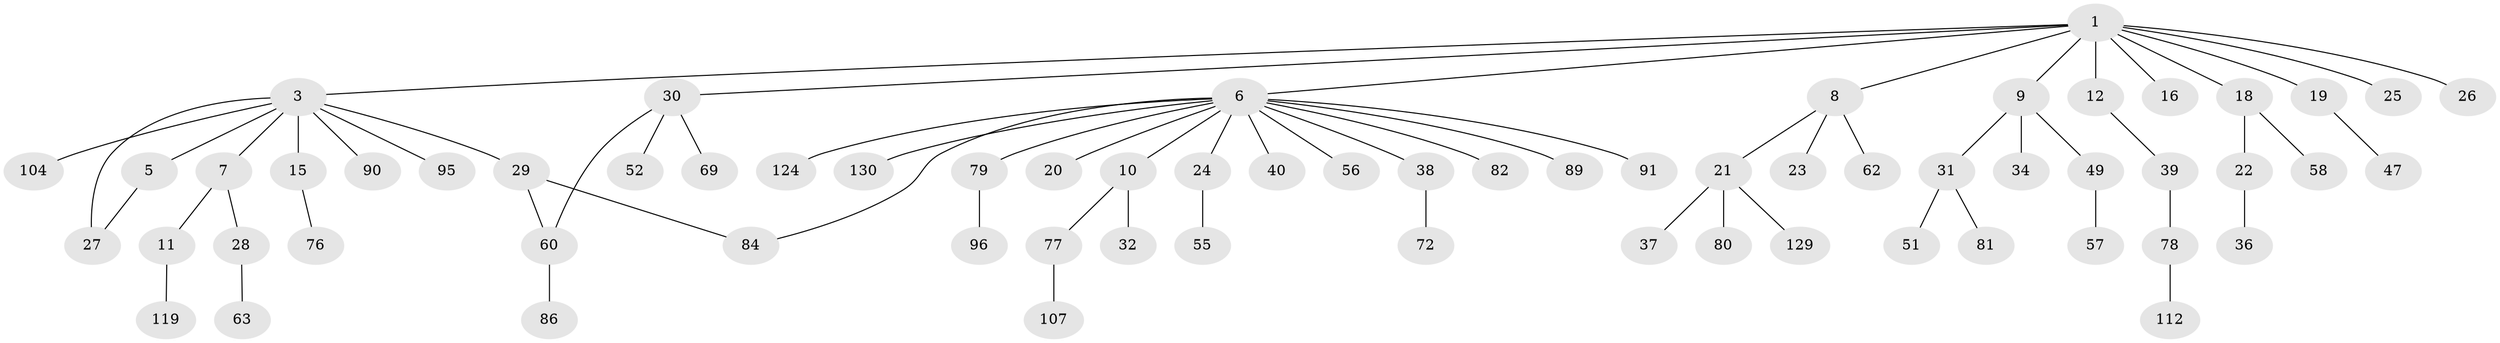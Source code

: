 // original degree distribution, {6: 0.007407407407407408, 7: 0.02962962962962963, 4: 0.07407407407407407, 3: 0.15555555555555556, 2: 0.2814814814814815, 1: 0.45185185185185184}
// Generated by graph-tools (version 1.1) at 2025/13/03/09/25 04:13:22]
// undirected, 67 vertices, 69 edges
graph export_dot {
graph [start="1"]
  node [color=gray90,style=filled];
  1 [super="+2"];
  3 [super="+4"];
  5 [super="+123+122"];
  6 [super="+14+17+103+125"];
  7 [super="+100"];
  8;
  9;
  10;
  11;
  12 [super="+135+13"];
  15 [super="+66+68+59"];
  16 [super="+48"];
  18;
  19;
  20;
  21 [super="+33"];
  22;
  23;
  24;
  25;
  26 [super="+83"];
  27 [super="+54"];
  28 [super="+128"];
  29;
  30 [super="+41"];
  31 [super="+44"];
  32;
  34 [super="+35"];
  36 [super="+132"];
  37;
  38;
  39 [super="+46+113"];
  40 [super="+92+53+73"];
  47;
  49 [super="+61"];
  51;
  52;
  55;
  56;
  57;
  58 [super="+120+118"];
  60 [super="+74"];
  62 [super="+71+65"];
  63 [super="+102"];
  69 [super="+105"];
  72;
  76;
  77;
  78;
  79 [super="+85+93"];
  80;
  81;
  82 [super="+117"];
  84 [super="+121"];
  86 [super="+98"];
  89;
  90;
  91 [super="+116"];
  95;
  96;
  104;
  107;
  112;
  119;
  124;
  129;
  130;
  1 -- 3;
  1 -- 8;
  1 -- 16;
  1 -- 19;
  1 -- 26;
  1 -- 18;
  1 -- 6;
  1 -- 30;
  1 -- 9;
  1 -- 12;
  1 -- 25;
  3 -- 5;
  3 -- 15;
  3 -- 27;
  3 -- 29;
  3 -- 90;
  3 -- 104;
  3 -- 7;
  3 -- 95;
  5 -- 27;
  6 -- 10;
  6 -- 40;
  6 -- 20;
  6 -- 84;
  6 -- 56;
  6 -- 89;
  6 -- 91;
  6 -- 124;
  6 -- 130;
  6 -- 82;
  6 -- 38;
  6 -- 24;
  6 -- 79;
  7 -- 11;
  7 -- 28;
  8 -- 21;
  8 -- 23;
  8 -- 62;
  9 -- 31;
  9 -- 34;
  9 -- 49;
  10 -- 32;
  10 -- 77;
  11 -- 119;
  12 -- 39;
  15 -- 76;
  18 -- 22;
  18 -- 58;
  19 -- 47;
  21 -- 80;
  21 -- 129;
  21 -- 37;
  22 -- 36;
  24 -- 55;
  28 -- 63;
  29 -- 60;
  29 -- 84;
  30 -- 52;
  30 -- 69;
  30 -- 60;
  31 -- 51;
  31 -- 81;
  38 -- 72;
  39 -- 78;
  49 -- 57;
  60 -- 86;
  77 -- 107;
  78 -- 112;
  79 -- 96;
}
